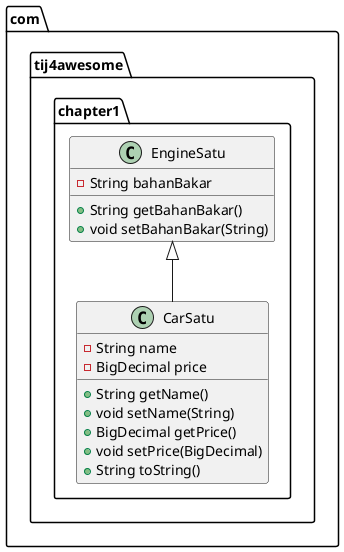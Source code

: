 @startuml
class com.tij4awesome.chapter1.EngineSatu {
- String bahanBakar
+ String getBahanBakar()
+ void setBahanBakar(String)
}


class com.tij4awesome.chapter1.CarSatu {
- String name
- BigDecimal price
+ String getName()
+ void setName(String)
+ BigDecimal getPrice()
+ void setPrice(BigDecimal)
+ String toString()
}




com.tij4awesome.chapter1.EngineSatu <|-- com.tij4awesome.chapter1.CarSatu
@enduml